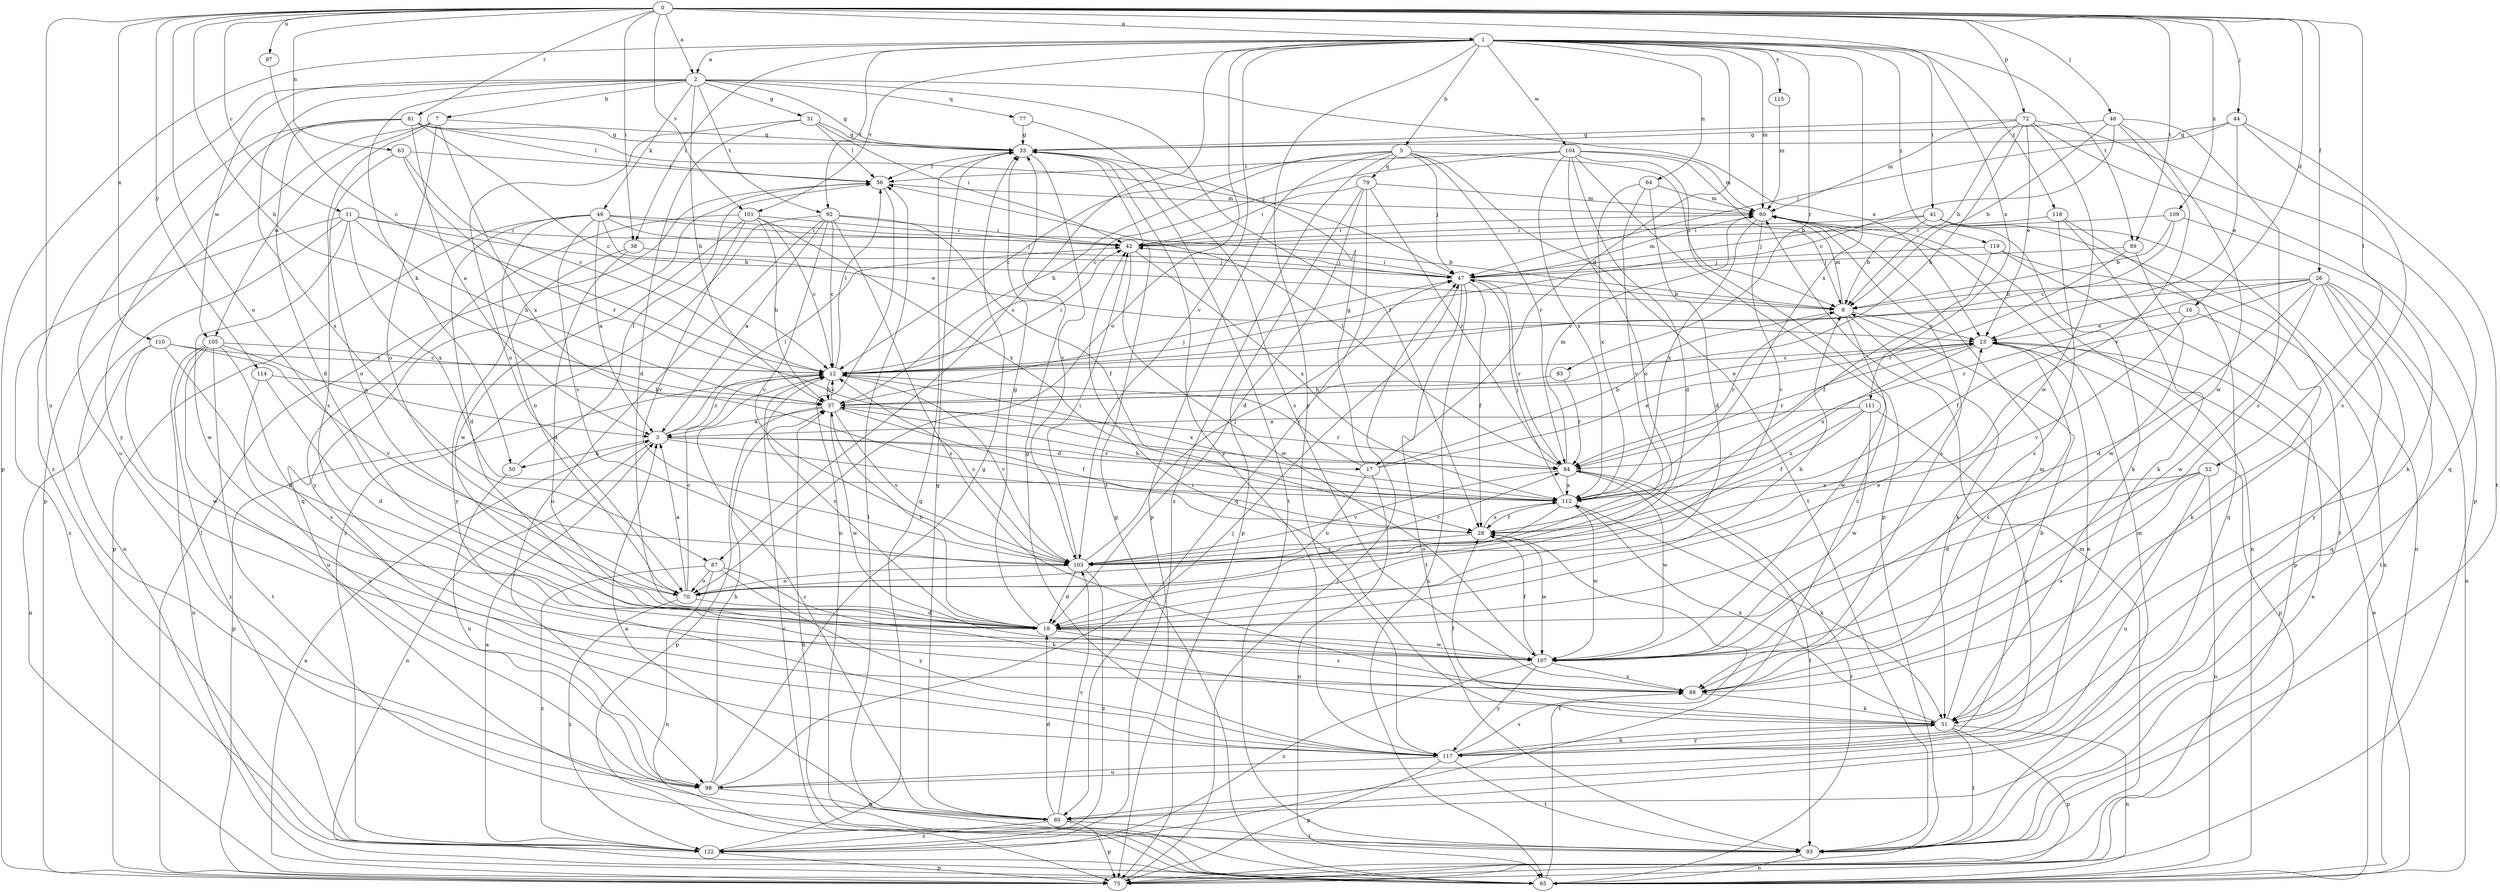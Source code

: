 strict digraph  {
0;
1;
2;
3;
5;
7;
8;
11;
12;
16;
17;
18;
23;
26;
28;
31;
33;
37;
38;
41;
42;
44;
46;
47;
49;
50;
51;
52;
56;
60;
63;
64;
65;
70;
72;
75;
77;
79;
80;
81;
83;
84;
87;
88;
89;
92;
93;
97;
98;
101;
103;
104;
105;
107;
109;
110;
111;
112;
114;
115;
117;
118;
119;
122;
0 -> 1  [label=a];
0 -> 2  [label=a];
0 -> 11  [label=c];
0 -> 16  [label=d];
0 -> 26  [label=f];
0 -> 37  [label=h];
0 -> 38  [label=i];
0 -> 44  [label=j];
0 -> 46  [label=j];
0 -> 52  [label=l];
0 -> 63  [label=n];
0 -> 70  [label=o];
0 -> 72  [label=p];
0 -> 81  [label=r];
0 -> 89  [label=t];
0 -> 97  [label=u];
0 -> 98  [label=u];
0 -> 101  [label=v];
0 -> 109  [label=x];
0 -> 110  [label=x];
0 -> 111  [label=x];
0 -> 114  [label=y];
1 -> 2  [label=a];
1 -> 5  [label=b];
1 -> 17  [label=d];
1 -> 38  [label=i];
1 -> 41  [label=i];
1 -> 60  [label=m];
1 -> 64  [label=n];
1 -> 70  [label=o];
1 -> 75  [label=p];
1 -> 83  [label=r];
1 -> 87  [label=s];
1 -> 89  [label=t];
1 -> 92  [label=t];
1 -> 101  [label=v];
1 -> 103  [label=v];
1 -> 104  [label=w];
1 -> 112  [label=x];
1 -> 115  [label=y];
1 -> 117  [label=y];
1 -> 118  [label=z];
1 -> 119  [label=z];
2 -> 7  [label=b];
2 -> 23  [label=e];
2 -> 28  [label=f];
2 -> 31  [label=g];
2 -> 33  [label=g];
2 -> 37  [label=h];
2 -> 49  [label=k];
2 -> 50  [label=k];
2 -> 77  [label=q];
2 -> 87  [label=s];
2 -> 92  [label=t];
2 -> 105  [label=w];
2 -> 122  [label=z];
3 -> 12  [label=c];
3 -> 17  [label=d];
3 -> 28  [label=f];
3 -> 42  [label=i];
3 -> 50  [label=k];
3 -> 65  [label=n];
3 -> 84  [label=r];
5 -> 8  [label=b];
5 -> 12  [label=c];
5 -> 37  [label=h];
5 -> 47  [label=j];
5 -> 75  [label=p];
5 -> 79  [label=q];
5 -> 84  [label=r];
5 -> 93  [label=t];
5 -> 122  [label=z];
7 -> 33  [label=g];
7 -> 70  [label=o];
7 -> 75  [label=p];
7 -> 88  [label=s];
7 -> 105  [label=w];
7 -> 112  [label=x];
8 -> 23  [label=e];
8 -> 51  [label=k];
8 -> 60  [label=m];
8 -> 84  [label=r];
8 -> 107  [label=w];
11 -> 8  [label=b];
11 -> 37  [label=h];
11 -> 42  [label=i];
11 -> 65  [label=n];
11 -> 107  [label=w];
11 -> 112  [label=x];
11 -> 122  [label=z];
12 -> 37  [label=h];
12 -> 42  [label=i];
12 -> 56  [label=l];
12 -> 75  [label=p];
12 -> 103  [label=v];
12 -> 112  [label=x];
16 -> 23  [label=e];
16 -> 51  [label=k];
16 -> 103  [label=v];
17 -> 8  [label=b];
17 -> 12  [label=c];
17 -> 23  [label=e];
17 -> 33  [label=g];
17 -> 65  [label=n];
17 -> 70  [label=o];
18 -> 8  [label=b];
18 -> 12  [label=c];
18 -> 23  [label=e];
18 -> 33  [label=g];
18 -> 37  [label=h];
18 -> 88  [label=s];
18 -> 107  [label=w];
23 -> 12  [label=c];
23 -> 75  [label=p];
23 -> 84  [label=r];
23 -> 88  [label=s];
23 -> 112  [label=x];
26 -> 8  [label=b];
26 -> 12  [label=c];
26 -> 18  [label=d];
26 -> 28  [label=f];
26 -> 65  [label=n];
26 -> 80  [label=q];
26 -> 84  [label=r];
26 -> 93  [label=t];
26 -> 107  [label=w];
26 -> 117  [label=y];
28 -> 103  [label=v];
28 -> 107  [label=w];
28 -> 112  [label=x];
31 -> 18  [label=d];
31 -> 33  [label=g];
31 -> 42  [label=i];
31 -> 56  [label=l];
31 -> 70  [label=o];
33 -> 56  [label=l];
33 -> 93  [label=t];
33 -> 103  [label=v];
33 -> 117  [label=y];
37 -> 3  [label=a];
37 -> 12  [label=c];
37 -> 23  [label=e];
37 -> 28  [label=f];
37 -> 47  [label=j];
37 -> 75  [label=p];
37 -> 84  [label=r];
37 -> 103  [label=v];
37 -> 107  [label=w];
38 -> 18  [label=d];
38 -> 47  [label=j];
38 -> 117  [label=y];
41 -> 8  [label=b];
41 -> 42  [label=i];
41 -> 47  [label=j];
41 -> 51  [label=k];
41 -> 65  [label=n];
41 -> 93  [label=t];
42 -> 47  [label=j];
42 -> 107  [label=w];
42 -> 112  [label=x];
44 -> 23  [label=e];
44 -> 33  [label=g];
44 -> 47  [label=j];
44 -> 88  [label=s];
44 -> 93  [label=t];
46 -> 8  [label=b];
46 -> 12  [label=c];
46 -> 33  [label=g];
46 -> 88  [label=s];
46 -> 103  [label=v];
46 -> 107  [label=w];
47 -> 8  [label=b];
47 -> 28  [label=f];
47 -> 42  [label=i];
47 -> 60  [label=m];
47 -> 65  [label=n];
47 -> 84  [label=r];
47 -> 93  [label=t];
49 -> 3  [label=a];
49 -> 8  [label=b];
49 -> 18  [label=d];
49 -> 23  [label=e];
49 -> 42  [label=i];
49 -> 47  [label=j];
49 -> 70  [label=o];
49 -> 75  [label=p];
49 -> 103  [label=v];
50 -> 56  [label=l];
50 -> 98  [label=u];
51 -> 28  [label=f];
51 -> 42  [label=i];
51 -> 60  [label=m];
51 -> 65  [label=n];
51 -> 75  [label=p];
51 -> 93  [label=t];
51 -> 112  [label=x];
51 -> 117  [label=y];
52 -> 18  [label=d];
52 -> 65  [label=n];
52 -> 88  [label=s];
52 -> 98  [label=u];
52 -> 112  [label=x];
56 -> 60  [label=m];
56 -> 65  [label=n];
56 -> 80  [label=q];
60 -> 42  [label=i];
60 -> 65  [label=n];
60 -> 88  [label=s];
60 -> 103  [label=v];
60 -> 112  [label=x];
63 -> 12  [label=c];
63 -> 56  [label=l];
63 -> 70  [label=o];
63 -> 84  [label=r];
64 -> 18  [label=d];
64 -> 60  [label=m];
64 -> 103  [label=v];
64 -> 112  [label=x];
65 -> 12  [label=c];
65 -> 23  [label=e];
65 -> 28  [label=f];
65 -> 33  [label=g];
65 -> 37  [label=h];
65 -> 84  [label=r];
70 -> 3  [label=a];
70 -> 12  [label=c];
70 -> 18  [label=d];
70 -> 122  [label=z];
72 -> 8  [label=b];
72 -> 23  [label=e];
72 -> 33  [label=g];
72 -> 37  [label=h];
72 -> 60  [label=m];
72 -> 75  [label=p];
72 -> 80  [label=q];
72 -> 107  [label=w];
75 -> 3  [label=a];
75 -> 47  [label=j];
75 -> 56  [label=l];
75 -> 60  [label=m];
77 -> 33  [label=g];
77 -> 88  [label=s];
79 -> 18  [label=d];
79 -> 42  [label=i];
79 -> 60  [label=m];
79 -> 75  [label=p];
79 -> 80  [label=q];
79 -> 84  [label=r];
80 -> 3  [label=a];
80 -> 12  [label=c];
80 -> 18  [label=d];
80 -> 33  [label=g];
80 -> 75  [label=p];
80 -> 93  [label=t];
80 -> 103  [label=v];
80 -> 122  [label=z];
81 -> 3  [label=a];
81 -> 12  [label=c];
81 -> 18  [label=d];
81 -> 33  [label=g];
81 -> 47  [label=j];
81 -> 56  [label=l];
81 -> 98  [label=u];
81 -> 117  [label=y];
83 -> 37  [label=h];
83 -> 84  [label=r];
84 -> 56  [label=l];
84 -> 60  [label=m];
84 -> 93  [label=t];
84 -> 103  [label=v];
84 -> 107  [label=w];
84 -> 112  [label=x];
87 -> 51  [label=k];
87 -> 65  [label=n];
87 -> 70  [label=o];
87 -> 117  [label=y];
87 -> 122  [label=z];
88 -> 51  [label=k];
89 -> 47  [label=j];
89 -> 84  [label=r];
89 -> 107  [label=w];
92 -> 3  [label=a];
92 -> 12  [label=c];
92 -> 28  [label=f];
92 -> 42  [label=i];
92 -> 88  [label=s];
92 -> 98  [label=u];
92 -> 103  [label=v];
92 -> 122  [label=z];
93 -> 23  [label=e];
93 -> 56  [label=l];
93 -> 60  [label=m];
93 -> 65  [label=n];
97 -> 12  [label=c];
98 -> 33  [label=g];
98 -> 37  [label=h];
98 -> 47  [label=j];
98 -> 80  [label=q];
101 -> 12  [label=c];
101 -> 37  [label=h];
101 -> 42  [label=i];
101 -> 103  [label=v];
101 -> 107  [label=w];
101 -> 112  [label=x];
101 -> 117  [label=y];
103 -> 12  [label=c];
103 -> 18  [label=d];
103 -> 42  [label=i];
103 -> 47  [label=j];
103 -> 70  [label=o];
103 -> 84  [label=r];
103 -> 122  [label=z];
104 -> 8  [label=b];
104 -> 12  [label=c];
104 -> 18  [label=d];
104 -> 56  [label=l];
104 -> 60  [label=m];
104 -> 70  [label=o];
104 -> 75  [label=p];
104 -> 112  [label=x];
104 -> 122  [label=z];
105 -> 3  [label=a];
105 -> 12  [label=c];
105 -> 65  [label=n];
105 -> 88  [label=s];
105 -> 93  [label=t];
105 -> 98  [label=u];
105 -> 122  [label=z];
107 -> 28  [label=f];
107 -> 88  [label=s];
107 -> 117  [label=y];
107 -> 122  [label=z];
109 -> 8  [label=b];
109 -> 12  [label=c];
109 -> 42  [label=i];
109 -> 51  [label=k];
110 -> 12  [label=c];
110 -> 18  [label=d];
110 -> 65  [label=n];
110 -> 103  [label=v];
110 -> 107  [label=w];
111 -> 3  [label=a];
111 -> 28  [label=f];
111 -> 107  [label=w];
111 -> 112  [label=x];
111 -> 117  [label=y];
112 -> 28  [label=f];
112 -> 37  [label=h];
112 -> 47  [label=j];
112 -> 51  [label=k];
112 -> 70  [label=o];
112 -> 107  [label=w];
114 -> 18  [label=d];
114 -> 37  [label=h];
114 -> 98  [label=u];
115 -> 60  [label=m];
117 -> 8  [label=b];
117 -> 23  [label=e];
117 -> 33  [label=g];
117 -> 51  [label=k];
117 -> 75  [label=p];
117 -> 88  [label=s];
117 -> 93  [label=t];
117 -> 98  [label=u];
118 -> 42  [label=i];
118 -> 51  [label=k];
118 -> 80  [label=q];
118 -> 88  [label=s];
119 -> 28  [label=f];
119 -> 47  [label=j];
119 -> 65  [label=n];
119 -> 75  [label=p];
122 -> 3  [label=a];
122 -> 33  [label=g];
122 -> 75  [label=p];
}
